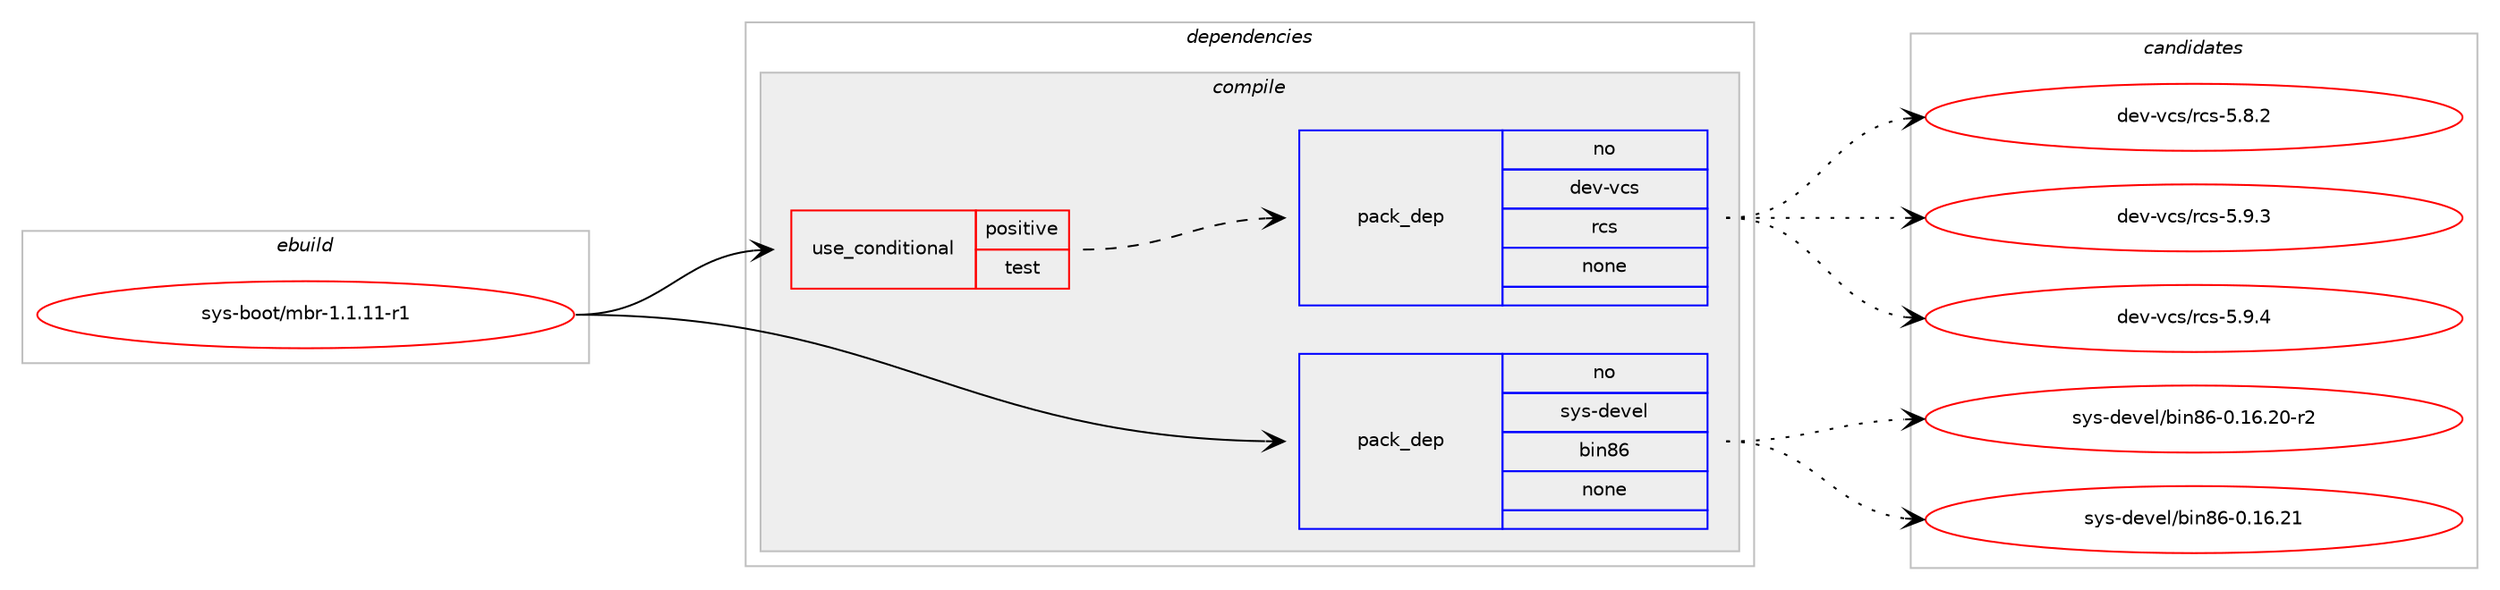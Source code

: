 digraph prolog {

# *************
# Graph options
# *************

newrank=true;
concentrate=true;
compound=true;
graph [rankdir=LR,fontname=Helvetica,fontsize=10,ranksep=1.5];#, ranksep=2.5, nodesep=0.2];
edge  [arrowhead=vee];
node  [fontname=Helvetica,fontsize=10];

# **********
# The ebuild
# **********

subgraph cluster_leftcol {
color=gray;
rank=same;
label=<<i>ebuild</i>>;
id [label="sys-boot/mbr-1.1.11-r1", color=red, width=4, href="../sys-boot/mbr-1.1.11-r1.svg"];
}

# ****************
# The dependencies
# ****************

subgraph cluster_midcol {
color=gray;
label=<<i>dependencies</i>>;
subgraph cluster_compile {
fillcolor="#eeeeee";
style=filled;
label=<<i>compile</i>>;
subgraph cond4113 {
dependency13124 [label=<<TABLE BORDER="0" CELLBORDER="1" CELLSPACING="0" CELLPADDING="4"><TR><TD ROWSPAN="3" CELLPADDING="10">use_conditional</TD></TR><TR><TD>positive</TD></TR><TR><TD>test</TD></TR></TABLE>>, shape=none, color=red];
subgraph pack8785 {
dependency13125 [label=<<TABLE BORDER="0" CELLBORDER="1" CELLSPACING="0" CELLPADDING="4" WIDTH="220"><TR><TD ROWSPAN="6" CELLPADDING="30">pack_dep</TD></TR><TR><TD WIDTH="110">no</TD></TR><TR><TD>dev-vcs</TD></TR><TR><TD>rcs</TD></TR><TR><TD>none</TD></TR><TR><TD></TD></TR></TABLE>>, shape=none, color=blue];
}
dependency13124:e -> dependency13125:w [weight=20,style="dashed",arrowhead="vee"];
}
id:e -> dependency13124:w [weight=20,style="solid",arrowhead="vee"];
subgraph pack8786 {
dependency13126 [label=<<TABLE BORDER="0" CELLBORDER="1" CELLSPACING="0" CELLPADDING="4" WIDTH="220"><TR><TD ROWSPAN="6" CELLPADDING="30">pack_dep</TD></TR><TR><TD WIDTH="110">no</TD></TR><TR><TD>sys-devel</TD></TR><TR><TD>bin86</TD></TR><TR><TD>none</TD></TR><TR><TD></TD></TR></TABLE>>, shape=none, color=blue];
}
id:e -> dependency13126:w [weight=20,style="solid",arrowhead="vee"];
}
subgraph cluster_compileandrun {
fillcolor="#eeeeee";
style=filled;
label=<<i>compile and run</i>>;
}
subgraph cluster_run {
fillcolor="#eeeeee";
style=filled;
label=<<i>run</i>>;
}
}

# **************
# The candidates
# **************

subgraph cluster_choices {
rank=same;
color=gray;
label=<<i>candidates</i>>;

subgraph choice8785 {
color=black;
nodesep=1;
choice10010111845118991154711499115455346564650 [label="dev-vcs/rcs-5.8.2", color=red, width=4,href="../dev-vcs/rcs-5.8.2.svg"];
choice10010111845118991154711499115455346574651 [label="dev-vcs/rcs-5.9.3", color=red, width=4,href="../dev-vcs/rcs-5.9.3.svg"];
choice10010111845118991154711499115455346574652 [label="dev-vcs/rcs-5.9.4", color=red, width=4,href="../dev-vcs/rcs-5.9.4.svg"];
dependency13125:e -> choice10010111845118991154711499115455346564650:w [style=dotted,weight="100"];
dependency13125:e -> choice10010111845118991154711499115455346574651:w [style=dotted,weight="100"];
dependency13125:e -> choice10010111845118991154711499115455346574652:w [style=dotted,weight="100"];
}
subgraph choice8786 {
color=black;
nodesep=1;
choice115121115451001011181011084798105110565445484649544650484511450 [label="sys-devel/bin86-0.16.20-r2", color=red, width=4,href="../sys-devel/bin86-0.16.20-r2.svg"];
choice11512111545100101118101108479810511056544548464954465049 [label="sys-devel/bin86-0.16.21", color=red, width=4,href="../sys-devel/bin86-0.16.21.svg"];
dependency13126:e -> choice115121115451001011181011084798105110565445484649544650484511450:w [style=dotted,weight="100"];
dependency13126:e -> choice11512111545100101118101108479810511056544548464954465049:w [style=dotted,weight="100"];
}
}

}
